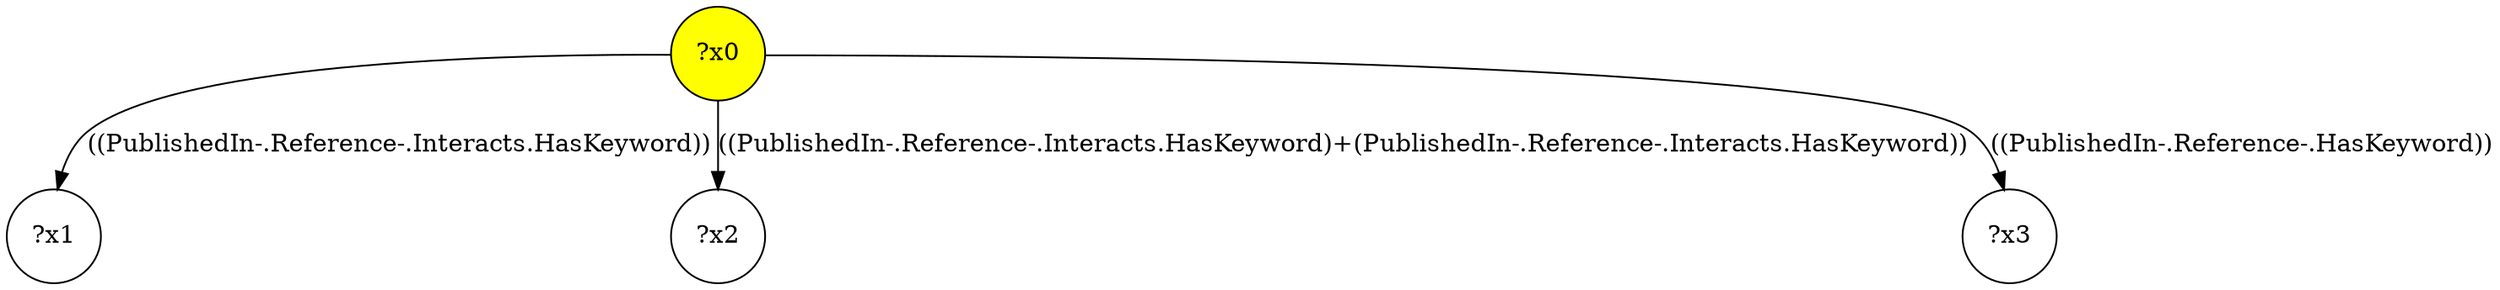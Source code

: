 digraph g {
	x0 [fillcolor="yellow", style="filled," shape=circle, label="?x0"];
	x1 [shape=circle, label="?x1"];
	x0 -> x1 [label="((PublishedIn-.Reference-.Interacts.HasKeyword))"];
	x2 [shape=circle, label="?x2"];
	x0 -> x2 [label="((PublishedIn-.Reference-.Interacts.HasKeyword)+(PublishedIn-.Reference-.Interacts.HasKeyword))"];
	x3 [shape=circle, label="?x3"];
	x0 -> x3 [label="((PublishedIn-.Reference-.HasKeyword))"];
}
